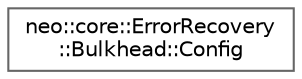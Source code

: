 digraph "Graphical Class Hierarchy"
{
 // LATEX_PDF_SIZE
  bgcolor="transparent";
  edge [fontname=Helvetica,fontsize=10,labelfontname=Helvetica,labelfontsize=10];
  node [fontname=Helvetica,fontsize=10,shape=box,height=0.2,width=0.4];
  rankdir="LR";
  Node0 [id="Node000000",label="neo::core::ErrorRecovery\l::Bulkhead::Config",height=0.2,width=0.4,color="grey40", fillcolor="white", style="filled",URL="$structneo_1_1core_1_1_error_recovery_1_1_bulkhead_1_1_config.html",tooltip=" "];
}
